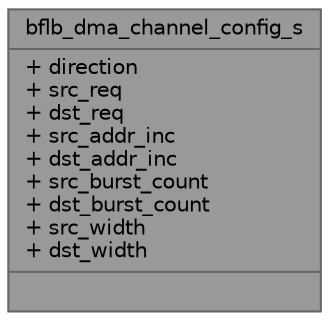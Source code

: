digraph "bflb_dma_channel_config_s"
{
 // LATEX_PDF_SIZE
  bgcolor="transparent";
  edge [fontname=Helvetica,fontsize=10,labelfontname=Helvetica,labelfontsize=10];
  node [fontname=Helvetica,fontsize=10,shape=box,height=0.2,width=0.4];
  Node1 [shape=record,label="{bflb_dma_channel_config_s\n|+ direction\l+ src_req\l+ dst_req\l+ src_addr_inc\l+ dst_addr_inc\l+ src_burst_count\l+ dst_burst_count\l+ src_width\l+ dst_width\l|}",height=0.2,width=0.4,color="gray40", fillcolor="grey60", style="filled", fontcolor="black",tooltip="DMA configuration structure"];
}
